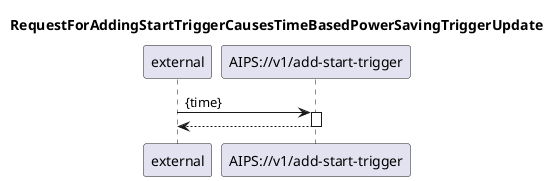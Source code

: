 @startuml 200_addStartTrigger
skinparam responseMessageBelowArrow true

title
RequestForAddingStartTriggerCausesTimeBasedPowerSavingTriggerUpdate
end title

participant "external" as requestor
participant "AIPS://v1/add-start-trigger" as addTrigger

requestor -> addTrigger: {time}
activate addTrigger
addTrigger --> requestor

deactivate addTrigger

@enduml